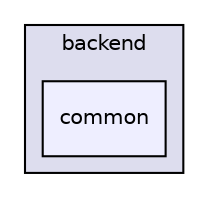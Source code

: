 digraph "modules/dreamview/backend/common" {
  compound=true
  node [ fontsize="10", fontname="Helvetica"];
  edge [ labelfontsize="10", labelfontname="Helvetica"];
  subgraph clusterdir_96faa03b0ce06f0a057f0d165ef27364 {
    graph [ bgcolor="#ddddee", pencolor="black", label="backend" fontname="Helvetica", fontsize="10", URL="dir_96faa03b0ce06f0a057f0d165ef27364.html"]
  dir_c09f464ce44085524644b6bf488304ad [shape=box, label="common", style="filled", fillcolor="#eeeeff", pencolor="black", URL="dir_c09f464ce44085524644b6bf488304ad.html"];
  }
}
